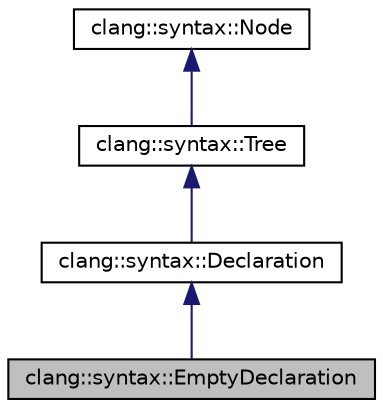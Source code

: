digraph "clang::syntax::EmptyDeclaration"
{
 // LATEX_PDF_SIZE
  bgcolor="transparent";
  edge [fontname="Helvetica",fontsize="10",labelfontname="Helvetica",labelfontsize="10"];
  node [fontname="Helvetica",fontsize="10",shape=record];
  Node1 [label="clang::syntax::EmptyDeclaration",height=0.2,width=0.4,color="black", fillcolor="grey75", style="filled", fontcolor="black",tooltip="A semicolon in the top-level context. Does not declare anything."];
  Node2 -> Node1 [dir="back",color="midnightblue",fontsize="10",style="solid",fontname="Helvetica"];
  Node2 [label="clang::syntax::Declaration",height=0.2,width=0.4,color="black",URL="$classclang_1_1syntax_1_1Declaration.html",tooltip="A declaration that can appear at the top-level."];
  Node3 -> Node2 [dir="back",color="midnightblue",fontsize="10",style="solid",fontname="Helvetica"];
  Node3 [label="clang::syntax::Tree",height=0.2,width=0.4,color="black",URL="$classclang_1_1syntax_1_1Tree.html",tooltip="A node that has children and represents a syntactic language construct."];
  Node4 -> Node3 [dir="back",color="midnightblue",fontsize="10",style="solid",fontname="Helvetica"];
  Node4 [label="clang::syntax::Node",height=0.2,width=0.4,color="black",URL="$classclang_1_1syntax_1_1Node.html",tooltip="A node in a syntax tree."];
}
